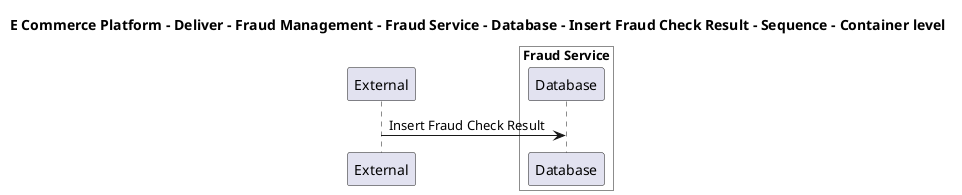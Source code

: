 @startuml

title E Commerce Platform - Deliver - Fraud Management - Fraud Service - Database - Insert Fraud Check Result - Sequence - Container level

participant "External" as C4InterFlow.SoftwareSystems.ExternalSystem

box "Fraud Service" #White
    participant "Database" as ECommercePlatform.Deliver.FraudManagement.SoftwareSystems.FraudService.Containers.Database
end box


C4InterFlow.SoftwareSystems.ExternalSystem -> ECommercePlatform.Deliver.FraudManagement.SoftwareSystems.FraudService.Containers.Database : Insert Fraud Check Result


@enduml
